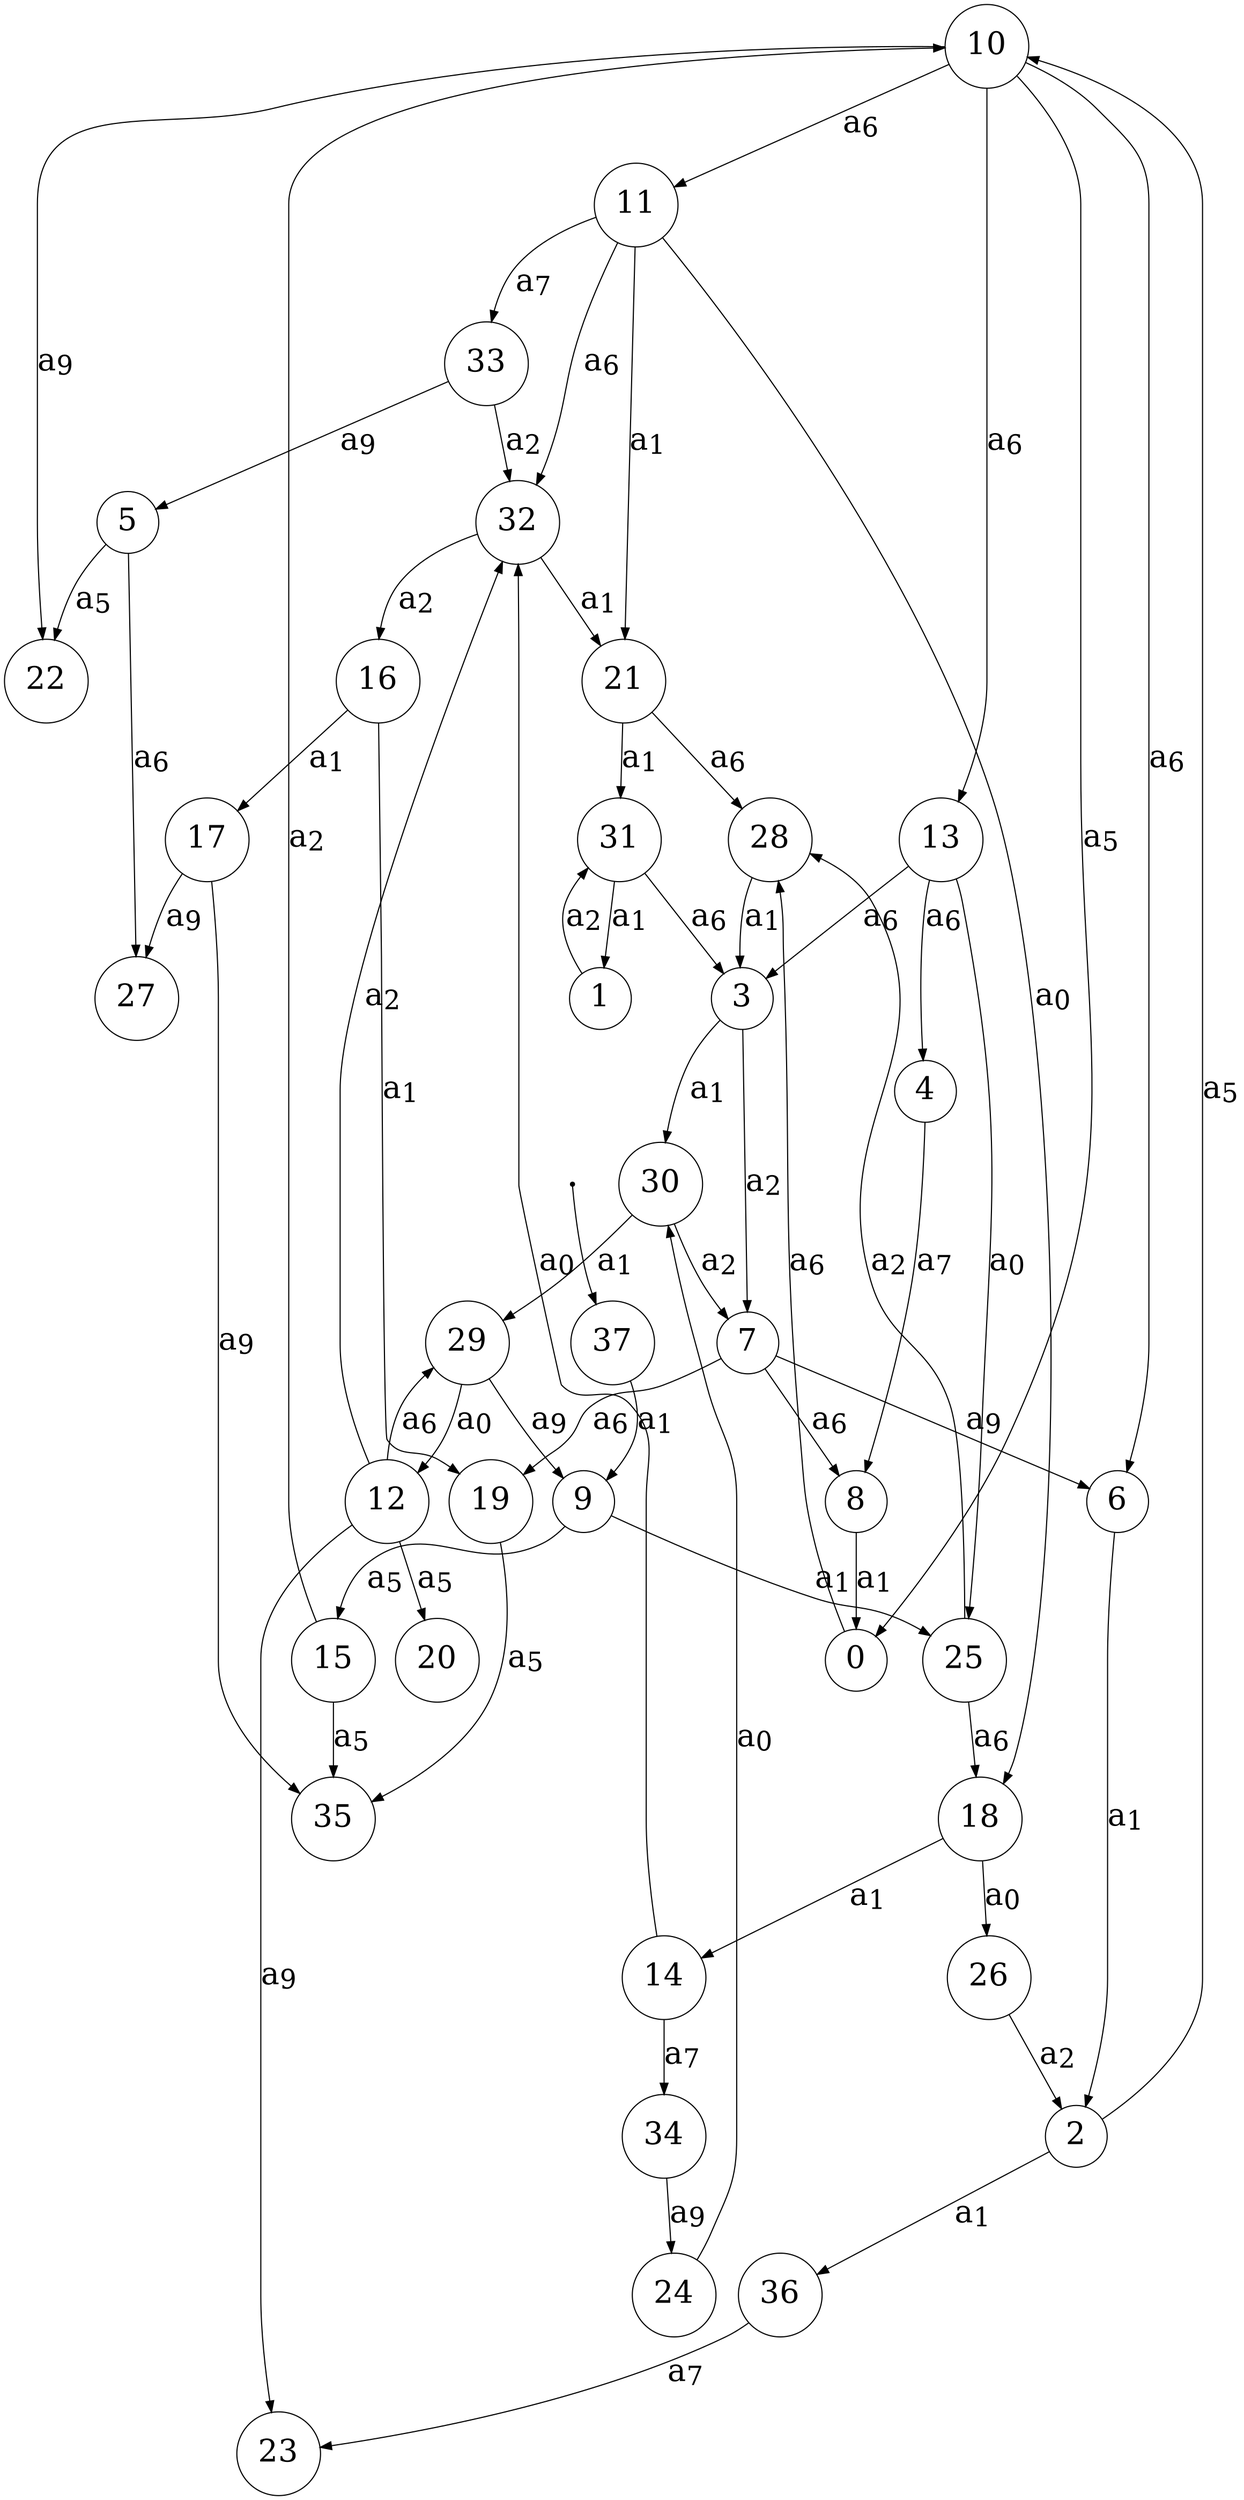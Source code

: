 digraph G {
"n0"[label= <22> shape=circle color="black" style=wedged fillcolor="white" style=filled fontsize="28"];
"n1"[label= <23> shape=circle color="black" style=wedged fillcolor="white" style=filled fontsize="28"];
"n2"[label= <24> shape=circle color="black" style=wedged fillcolor="white" style=filled fontsize="28"];
"n3"[label= <25> shape=circle color="black" style=wedged fillcolor="white" style=filled fontsize="28"];
"n4"[label= <26> shape=circle color="black" style=wedged fillcolor="white" style=filled fontsize="28"];
"n5"[label= <27> shape=circle color="black" style=wedged fillcolor="white" style=filled fontsize="28"];
"n6"[label= <28> shape=circle color="black" style=wedged fillcolor="white" style=filled fontsize="28"];
"n7"[label= <29> shape=circle color="black" style=wedged fillcolor="white" style=filled fontsize="28"];
"n8"[label= <30> shape=circle color="black" style=wedged fillcolor="white" style=filled fontsize="28"];
"n9"[label= <31> shape=circle color="black" style=wedged fillcolor="white" style=filled fontsize="28"];
"n10"[label= <10> shape=circle color="black" style=wedged fillcolor="white" style=filled fontsize="28"];
"n11"[label= <32> shape=circle color="black" style=wedged fillcolor="white" style=filled fontsize="28"];
"n12"[label= <11> shape=circle color="black" style=wedged fillcolor="white" style=filled fontsize="28"];
"n13"[label= <33> shape=circle color="black" style=wedged fillcolor="white" style=filled fontsize="28"];
"n14"[label= <12> shape=circle color="black" style=wedged fillcolor="white" style=filled fontsize="28"];
"n15"[label= <34> shape=circle color="black" style=wedged fillcolor="white" style=filled fontsize="28"];
"n16"[label= <13> shape=circle color="black" style=wedged fillcolor="white" style=filled fontsize="28"];
"n17"[label= <35> shape=circle color="black" style=wedged fillcolor="white" style=filled fontsize="28"];
"n18"[label= <14> shape=circle color="black" style=wedged fillcolor="white" style=filled fontsize="28"];
"n19"[label= <36> shape=circle color="black" style=wedged fillcolor="white" style=filled fontsize="28"];
"n20"[label= <15> shape=circle color="black" style=wedged fillcolor="white" style=filled fontsize="28"];
"n21"[label= <37> shape=circle color="black" style=wedged fillcolor="white" style=filled fontsize="28"];
"ArbitraryUnusedNameNoWorriesJustGrooving22"[fontSize=1 shape=point];
"n22"[label= <16> shape=circle color="black" style=wedged fillcolor="white" style=filled fontsize="28"];
"n23"[label= <17> shape=circle color="black" style=wedged fillcolor="white" style=filled fontsize="28"];
"n24"[label= <18> shape=circle color="black" style=wedged fillcolor="white" style=filled fontsize="28"];
"n25"[label= <19> shape=circle color="black" style=wedged fillcolor="white" style=filled fontsize="28"];
"n26"[label= <0> shape=circle color="black" style=wedged fillcolor="white" style=filled fontsize="28"];
"n27"[label= <1> shape=circle color="black" style=wedged fillcolor="white" style=filled fontsize="28"];
"n28"[label= <2> shape=circle color="black" style=wedged fillcolor="white" style=filled fontsize="28"];
"n29"[label= <3> shape=circle color="black" style=wedged fillcolor="white" style=filled fontsize="28"];
"n30"[label= <4> shape=circle color="black" style=wedged fillcolor="white" style=filled fontsize="28"];
"n31"[label= <5> shape=circle color="black" style=wedged fillcolor="white" style=filled fontsize="28"];
"n32"[label= <6> shape=circle color="black" style=wedged fillcolor="white" style=filled fontsize="28"];
"n33"[label= <7> shape=circle color="black" style=wedged fillcolor="white" style=filled fontsize="28"];
"n34"[label= <8> shape=circle color="black" style=wedged fillcolor="white" style=filled fontsize="28"];
"n35"[label= <9> shape=circle color="black" style=wedged fillcolor="white" style=filled fontsize="28"];
"n36"[label= <20> shape=circle color="black" style=wedged fillcolor="white" style=filled fontsize="28"];
"n37"[label= <21> shape=circle color="black" style=wedged fillcolor="white" style=filled fontsize="28"];
{"ArbitraryUnusedNameNoWorriesJustGrooving22"}->{"n21"};
{"n2"}->{"n8"}[label = <a<sub>0</sub>> color="black" arrowhead="normal" style="" fontsize="28"];
{"n3"}->{"n24"}[label = <a<sub>6</sub>> color="black" arrowhead="normal" style="" fontsize="28"];
{"n3"}->{"n6"}[label = <a<sub>2</sub>> color="black" arrowhead="normal" style="" fontsize="28"];
{"n4"}->{"n28"}[label = <a<sub>2</sub>> color="black" arrowhead="normal" style="" fontsize="28"];
{"n6"}->{"n29"}[label = <a<sub>1</sub>> color="black" arrowhead="normal" style="" fontsize="28"];
{"n7"}->{"n35"}[label = <a<sub>9</sub>> color="black" arrowhead="normal" style="" fontsize="28"];
{"n7"}->{"n14"}[label = <a<sub>0</sub>> color="black" arrowhead="normal" style="" fontsize="28"];
{"n8"}->{"n33"}[label = <a<sub>2</sub>> color="black" arrowhead="normal" style="" fontsize="28"];
{"n8"}->{"n7"}[label = <a<sub>1</sub>> color="black" arrowhead="normal" style="" fontsize="28"];
{"n9"}->{"n27"}[label = <a<sub>1</sub>> color="black" arrowhead="normal" style="" fontsize="28"];
{"n9"}->{"n29"}[label = <a<sub>6</sub>> color="black" arrowhead="normal" style="" fontsize="28"];
{"n10"}->{"n26"}[label = <a<sub>5</sub>> color="black" arrowhead="normal" style="" fontsize="28"];
{"n10"}->{"n32"}[label = <a<sub>6</sub>> color="black" arrowhead="normal" style="" fontsize="28"];
{"n10"}->{"n12"}[label = <a<sub>6</sub>> color="black" arrowhead="normal" style="" fontsize="28"];
{"n10"}->{"n16"}[label = <a<sub>6</sub>> color="black" arrowhead="normal" style="" fontsize="28"];
{"n10"}->{"n0"}[label = <a<sub>9</sub>> color="black" arrowhead="normal" style="" fontsize="28"];
{"n11"}->{"n22"}[label = <a<sub>2</sub>> color="black" arrowhead="normal" style="" fontsize="28"];
{"n11"}->{"n37"}[label = <a<sub>1</sub>> color="black" arrowhead="normal" style="" fontsize="28"];
{"n12"}->{"n37"}[label = <a<sub>1</sub>> color="black" arrowhead="normal" style="" fontsize="28"];
{"n12"}->{"n13"}[label = <a<sub>7</sub>> color="black" arrowhead="normal" style="" fontsize="28"];
{"n12"}->{"n24"}[label = <a<sub>0</sub>> color="black" arrowhead="normal" style="" fontsize="28"];
{"n12"}->{"n11"}[label = <a<sub>6</sub>> color="black" arrowhead="normal" style="" fontsize="28"];
{"n13"}->{"n31"}[label = <a<sub>9</sub>> color="black" arrowhead="normal" style="" fontsize="28"];
{"n13"}->{"n11"}[label = <a<sub>2</sub>> color="black" arrowhead="normal" style="" fontsize="28"];
{"n14"}->{"n11"}[label = <a<sub>2</sub>> color="black" arrowhead="normal" style="" fontsize="28"];
{"n14"}->{"n36"}[label = <a<sub>5</sub>> color="black" arrowhead="normal" style="" fontsize="28"];
{"n14"}->{"n1"}[label = <a<sub>9</sub>> color="black" arrowhead="normal" style="" fontsize="28"];
{"n14"}->{"n7"}[label = <a<sub>6</sub>> color="black" arrowhead="normal" style="" fontsize="28"];
{"n15"}->{"n2"}[label = <a<sub>9</sub>> color="black" arrowhead="normal" style="" fontsize="28"];
{"n16"}->{"n29"}[label = <a<sub>6</sub>> color="black" arrowhead="normal" style="" fontsize="28"];
{"n16"}->{"n30"}[label = <a<sub>6</sub>> color="black" arrowhead="normal" style="" fontsize="28"];
{"n16"}->{"n3"}[label = <a<sub>0</sub>> color="black" arrowhead="normal" style="" fontsize="28"];
{"n18"}->{"n11"}[label = <a<sub>0</sub>> color="black" arrowhead="normal" style="" fontsize="28"];
{"n18"}->{"n15"}[label = <a<sub>7</sub>> color="black" arrowhead="normal" style="" fontsize="28"];
{"n19"}->{"n1"}[label = <a<sub>7</sub>> color="black" arrowhead="normal" style="" fontsize="28"];
{"n20"}->{"n10"}[label = <a<sub>2</sub>> color="black" arrowhead="normal" style="" fontsize="28"];
{"n20"}->{"n17"}[label = <a<sub>5</sub>> color="black" arrowhead="normal" style="" fontsize="28"];
{"n21"}->{"n35"}[label = <a<sub>1</sub>> color="black" arrowhead="normal" style="" fontsize="28"];
{"n22"}->{"n25"}[label = <a<sub>1</sub>> color="black" arrowhead="normal" style="" fontsize="28"];
{"n22"}->{"n23"}[label = <a<sub>1</sub>> color="black" arrowhead="normal" style="" fontsize="28"];
{"n23"}->{"n5"}[label = <a<sub>9</sub>> color="black" arrowhead="normal" style="" fontsize="28"];
{"n23"}->{"n17"}[label = <a<sub>9</sub>> color="black" arrowhead="normal" style="" fontsize="28"];
{"n24"}->{"n18"}[label = <a<sub>1</sub>> color="black" arrowhead="normal" style="" fontsize="28"];
{"n24"}->{"n4"}[label = <a<sub>0</sub>> color="black" arrowhead="normal" style="" fontsize="28"];
{"n25"}->{"n17"}[label = <a<sub>5</sub>> color="black" arrowhead="normal" style="" fontsize="28"];
{"n26"}->{"n6"}[label = <a<sub>6</sub>> color="black" arrowhead="normal" style="" fontsize="28"];
{"n27"}->{"n9"}[label = <a<sub>2</sub>> color="black" arrowhead="normal" style="" fontsize="28"];
{"n28"}->{"n10"}[label = <a<sub>5</sub>> color="black" arrowhead="normal" style="" fontsize="28"];
{"n28"}->{"n19"}[label = <a<sub>1</sub>> color="black" arrowhead="normal" style="" fontsize="28"];
{"n29"}->{"n33"}[label = <a<sub>2</sub>> color="black" arrowhead="normal" style="" fontsize="28"];
{"n29"}->{"n8"}[label = <a<sub>1</sub>> color="black" arrowhead="normal" style="" fontsize="28"];
{"n30"}->{"n34"}[label = <a<sub>7</sub>> color="black" arrowhead="normal" style="" fontsize="28"];
{"n31"}->{"n0"}[label = <a<sub>5</sub>> color="black" arrowhead="normal" style="" fontsize="28"];
{"n31"}->{"n5"}[label = <a<sub>6</sub>> color="black" arrowhead="normal" style="" fontsize="28"];
{"n32"}->{"n28"}[label = <a<sub>1</sub>> color="black" arrowhead="normal" style="" fontsize="28"];
{"n33"}->{"n32"}[label = <a<sub>9</sub>> color="black" arrowhead="normal" style="" fontsize="28"];
{"n33"}->{"n34"}[label = <a<sub>6</sub>> color="black" arrowhead="normal" style="" fontsize="28"];
{"n33"}->{"n25"}[label = <a<sub>6</sub>> color="black" arrowhead="normal" style="" fontsize="28"];
{"n34"}->{"n26"}[label = <a<sub>1</sub>> color="black" arrowhead="normal" style="" fontsize="28"];
{"n35"}->{"n20"}[label = <a<sub>5</sub>> color="black" arrowhead="normal" style="" fontsize="28"];
{"n35"}->{"n3"}[label = <a<sub>1</sub>> color="black" arrowhead="normal" style="" fontsize="28"];
{"n37"}->{"n6"}[label = <a<sub>6</sub>> color="black" arrowhead="normal" style="" fontsize="28"];
{"n37"}->{"n9"}[label = <a<sub>1</sub>> color="black" arrowhead="normal" style="" fontsize="28"];
}
